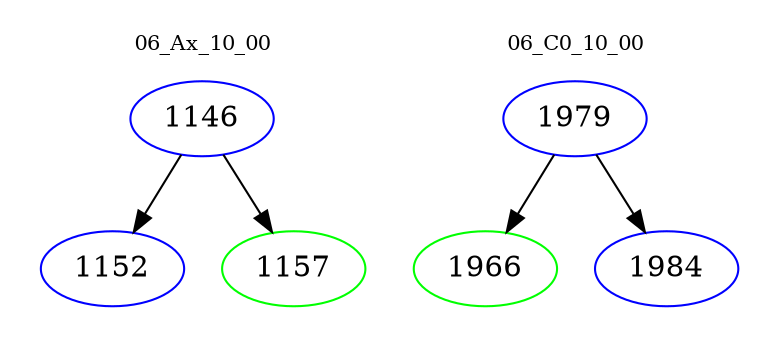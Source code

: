 digraph{
subgraph cluster_0 {
color = white
label = "06_Ax_10_00";
fontsize=10;
T0_1146 [label="1146", color="blue"]
T0_1146 -> T0_1152 [color="black"]
T0_1152 [label="1152", color="blue"]
T0_1146 -> T0_1157 [color="black"]
T0_1157 [label="1157", color="green"]
}
subgraph cluster_1 {
color = white
label = "06_C0_10_00";
fontsize=10;
T1_1979 [label="1979", color="blue"]
T1_1979 -> T1_1966 [color="black"]
T1_1966 [label="1966", color="green"]
T1_1979 -> T1_1984 [color="black"]
T1_1984 [label="1984", color="blue"]
}
}
